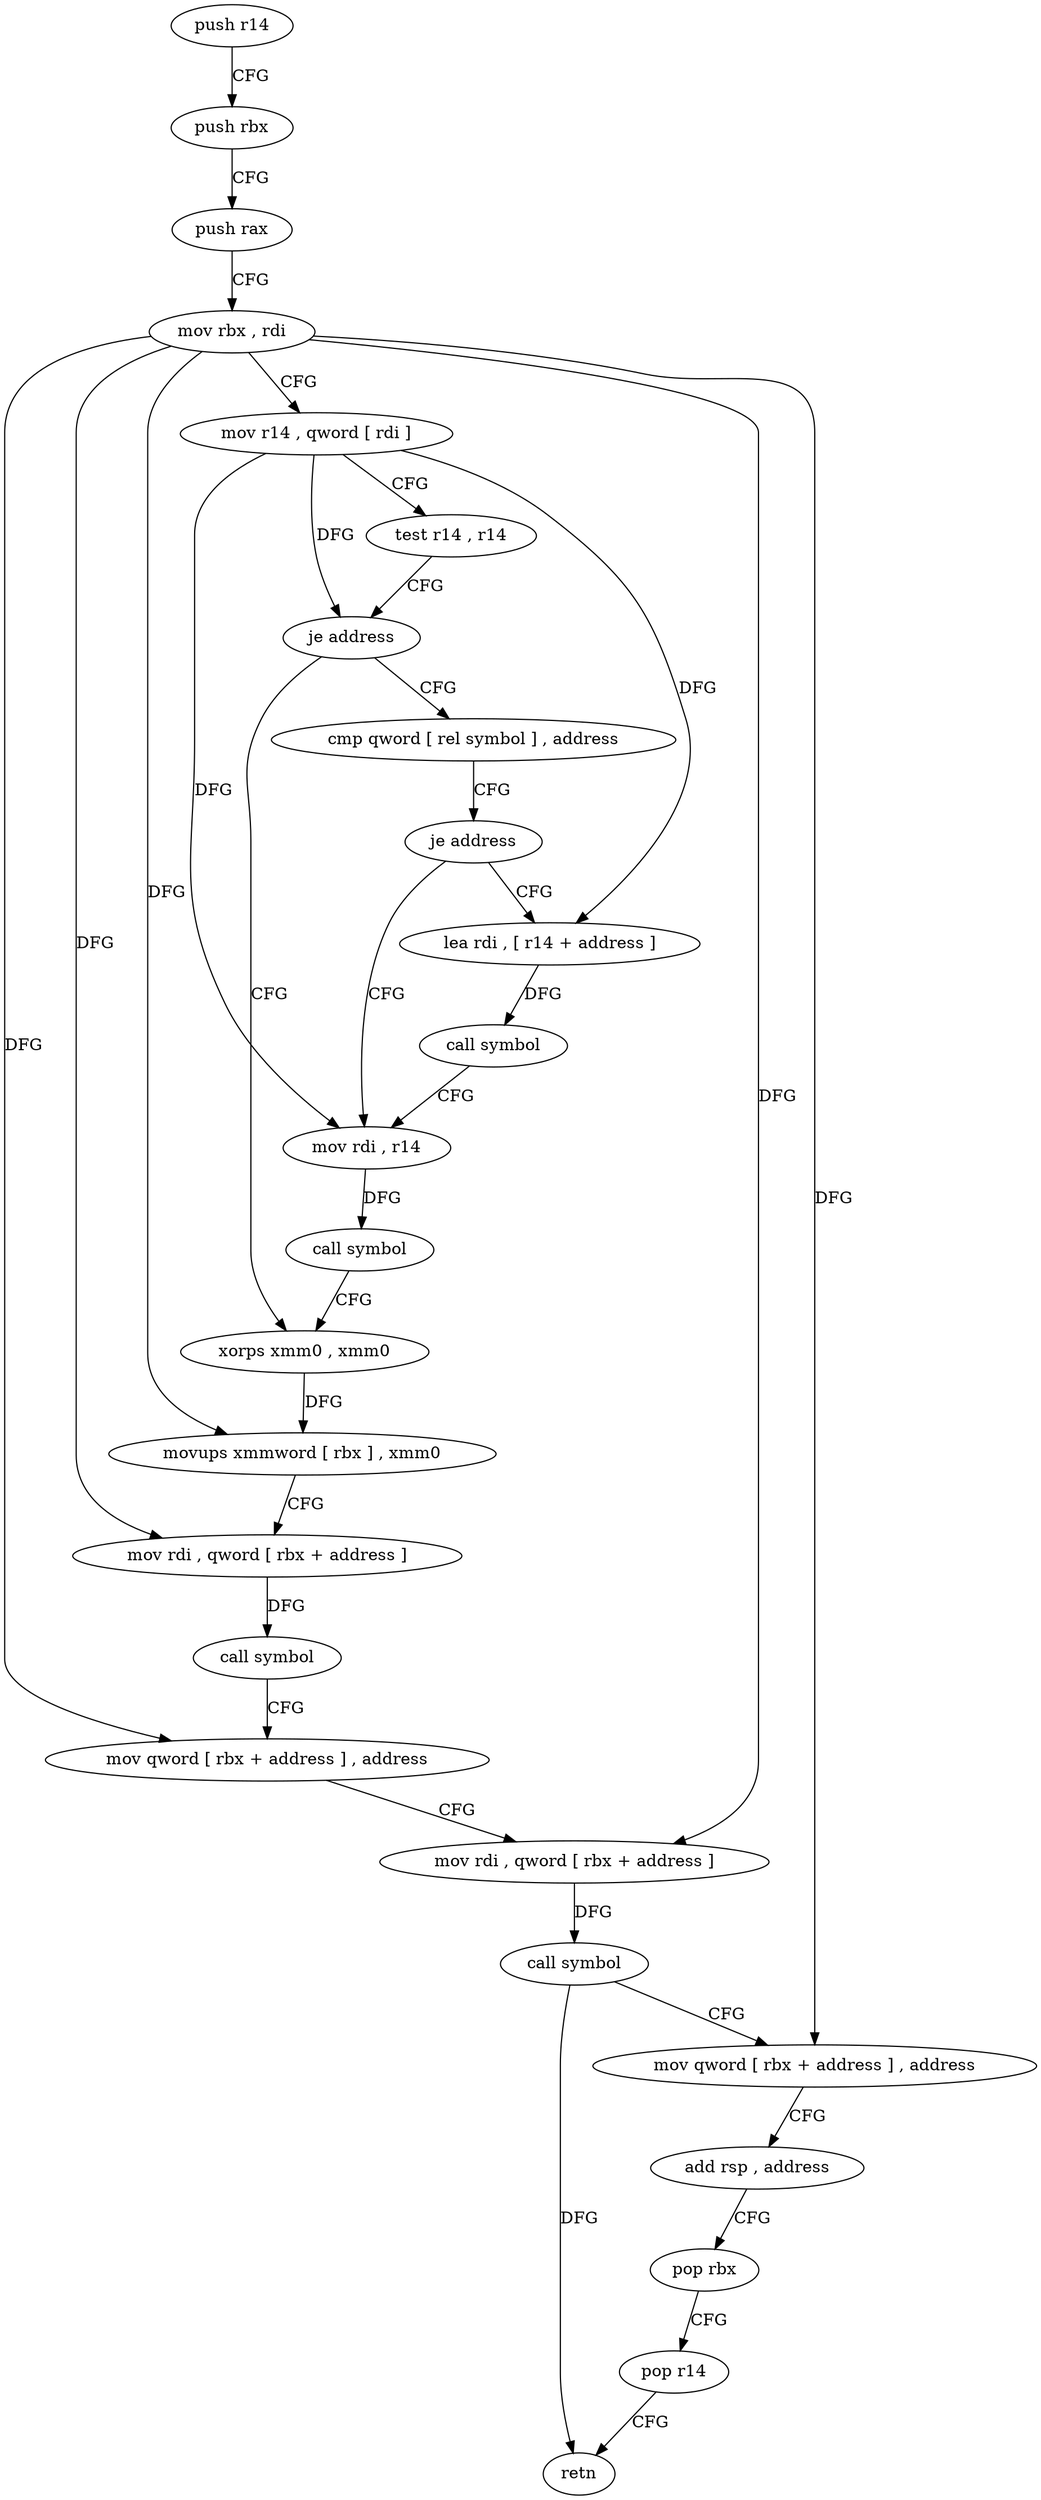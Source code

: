 digraph "func" {
"4232016" [label = "push r14" ]
"4232018" [label = "push rbx" ]
"4232019" [label = "push rax" ]
"4232020" [label = "mov rbx , rdi" ]
"4232023" [label = "mov r14 , qword [ rdi ]" ]
"4232026" [label = "test r14 , r14" ]
"4232029" [label = "je address" ]
"4232061" [label = "xorps xmm0 , xmm0" ]
"4232031" [label = "cmp qword [ rel symbol ] , address" ]
"4232064" [label = "movups xmmword [ rbx ] , xmm0" ]
"4232067" [label = "mov rdi , qword [ rbx + address ]" ]
"4232071" [label = "call symbol" ]
"4232076" [label = "mov qword [ rbx + address ] , address" ]
"4232084" [label = "mov rdi , qword [ rbx + address ]" ]
"4232088" [label = "call symbol" ]
"4232093" [label = "mov qword [ rbx + address ] , address" ]
"4232101" [label = "add rsp , address" ]
"4232105" [label = "pop rbx" ]
"4232106" [label = "pop r14" ]
"4232108" [label = "retn" ]
"4232039" [label = "je address" ]
"4232053" [label = "mov rdi , r14" ]
"4232041" [label = "lea rdi , [ r14 + address ]" ]
"4232056" [label = "call symbol" ]
"4232048" [label = "call symbol" ]
"4232016" -> "4232018" [ label = "CFG" ]
"4232018" -> "4232019" [ label = "CFG" ]
"4232019" -> "4232020" [ label = "CFG" ]
"4232020" -> "4232023" [ label = "CFG" ]
"4232020" -> "4232064" [ label = "DFG" ]
"4232020" -> "4232067" [ label = "DFG" ]
"4232020" -> "4232076" [ label = "DFG" ]
"4232020" -> "4232084" [ label = "DFG" ]
"4232020" -> "4232093" [ label = "DFG" ]
"4232023" -> "4232026" [ label = "CFG" ]
"4232023" -> "4232029" [ label = "DFG" ]
"4232023" -> "4232053" [ label = "DFG" ]
"4232023" -> "4232041" [ label = "DFG" ]
"4232026" -> "4232029" [ label = "CFG" ]
"4232029" -> "4232061" [ label = "CFG" ]
"4232029" -> "4232031" [ label = "CFG" ]
"4232061" -> "4232064" [ label = "DFG" ]
"4232031" -> "4232039" [ label = "CFG" ]
"4232064" -> "4232067" [ label = "CFG" ]
"4232067" -> "4232071" [ label = "DFG" ]
"4232071" -> "4232076" [ label = "CFG" ]
"4232076" -> "4232084" [ label = "CFG" ]
"4232084" -> "4232088" [ label = "DFG" ]
"4232088" -> "4232093" [ label = "CFG" ]
"4232088" -> "4232108" [ label = "DFG" ]
"4232093" -> "4232101" [ label = "CFG" ]
"4232101" -> "4232105" [ label = "CFG" ]
"4232105" -> "4232106" [ label = "CFG" ]
"4232106" -> "4232108" [ label = "CFG" ]
"4232039" -> "4232053" [ label = "CFG" ]
"4232039" -> "4232041" [ label = "CFG" ]
"4232053" -> "4232056" [ label = "DFG" ]
"4232041" -> "4232048" [ label = "DFG" ]
"4232056" -> "4232061" [ label = "CFG" ]
"4232048" -> "4232053" [ label = "CFG" ]
}

